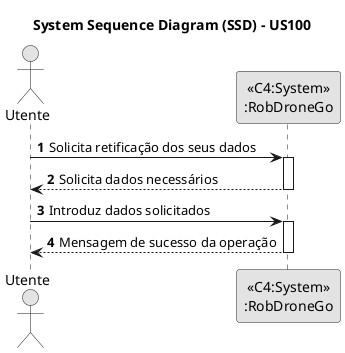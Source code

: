 @startuml
skinparam monochrome true
skinparam packageStyle rectangle
skinparam shadowing false

title System Sequence Diagram (SSD) - US100

autonumber

actor "Utente"

"Utente" -> "<<C4:System>>\n:RobDroneGo": Solicita retificação dos seus dados
activate "<<C4:System>>\n:RobDroneGo"
"<<C4:System>>\n:RobDroneGo" --> "Utente": Solicita dados necessários
deactivate "<<C4:System>>\n:RobDroneGo"

"Utente" -> "<<C4:System>>\n:RobDroneGo": Introduz dados solicitados
activate "<<C4:System>>\n:RobDroneGo"
"Utente" <-- "<<C4:System>>\n:RobDroneGo": Mensagem de sucesso da operação
deactivate "<<C4:System>>\n:RobDroneGo"

@enduml